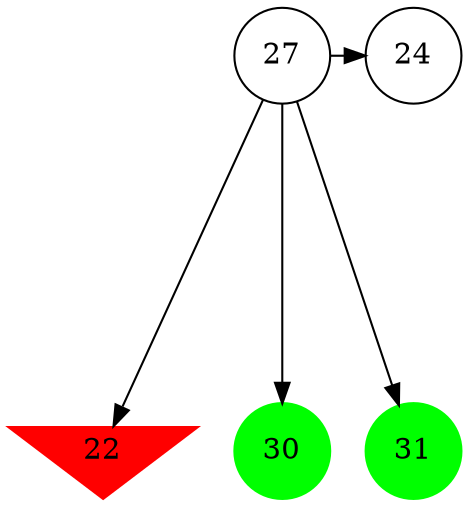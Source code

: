 digraph brain {
	ranksep=2.0;
	22 [shape=invtriangle,style=filled,color=red];
	24 [shape=circle,color=black];
	27 [shape=circle,color=black];
	30 [shape=circle,style=filled,color=green];
	31 [shape=circle,style=filled,color=green];
	27	->	24;
	27	->	22;
	27	->	31;
	27	->	30;
	{ rank=same; 22; }
	{ rank=same; 24; 27; }
	{ rank=same; 30; 31; }
}

